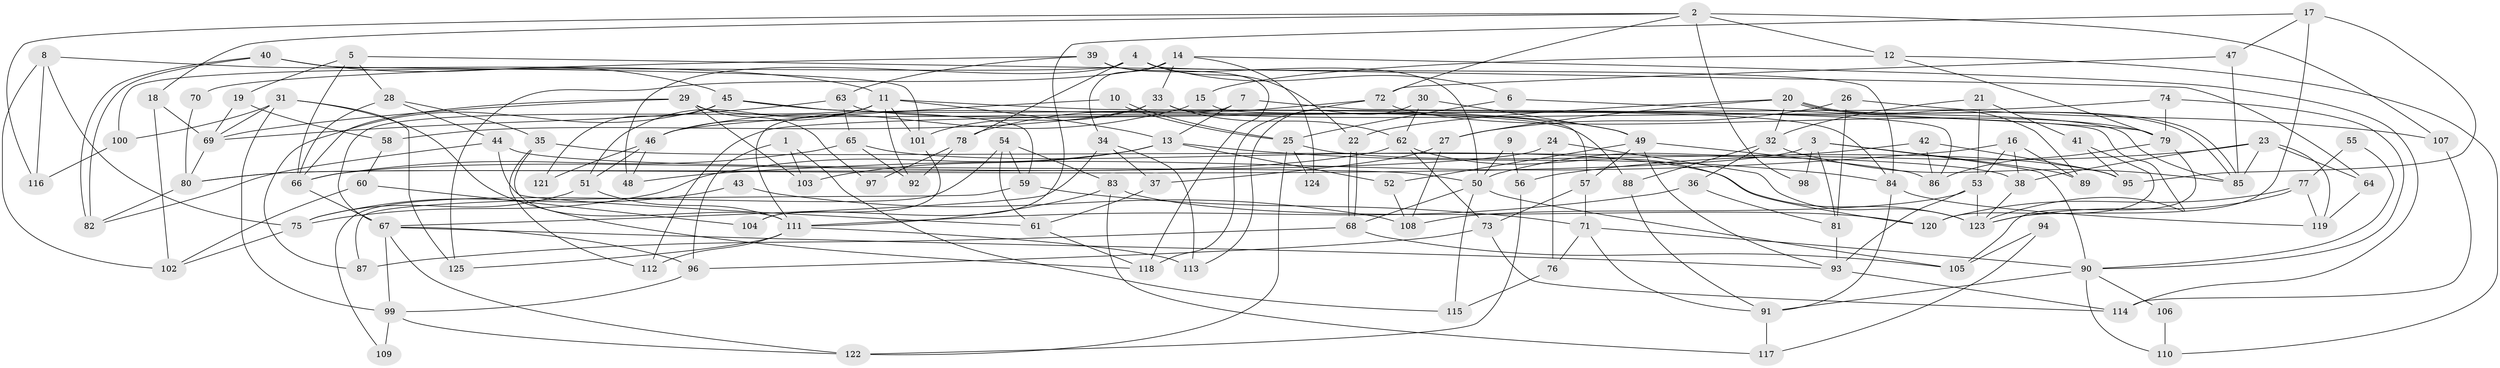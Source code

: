 // coarse degree distribution, {4: 0.08108108108108109, 13: 0.08108108108108109, 10: 0.08108108108108109, 11: 0.08108108108108109, 8: 0.05405405405405406, 12: 0.02702702702702703, 7: 0.05405405405405406, 6: 0.13513513513513514, 5: 0.1891891891891892, 14: 0.02702702702702703, 3: 0.08108108108108109, 2: 0.10810810810810811}
// Generated by graph-tools (version 1.1) at 2025/18/03/04/25 18:18:34]
// undirected, 125 vertices, 250 edges
graph export_dot {
graph [start="1"]
  node [color=gray90,style=filled];
  1;
  2;
  3;
  4;
  5;
  6;
  7;
  8;
  9;
  10;
  11;
  12;
  13;
  14;
  15;
  16;
  17;
  18;
  19;
  20;
  21;
  22;
  23;
  24;
  25;
  26;
  27;
  28;
  29;
  30;
  31;
  32;
  33;
  34;
  35;
  36;
  37;
  38;
  39;
  40;
  41;
  42;
  43;
  44;
  45;
  46;
  47;
  48;
  49;
  50;
  51;
  52;
  53;
  54;
  55;
  56;
  57;
  58;
  59;
  60;
  61;
  62;
  63;
  64;
  65;
  66;
  67;
  68;
  69;
  70;
  71;
  72;
  73;
  74;
  75;
  76;
  77;
  78;
  79;
  80;
  81;
  82;
  83;
  84;
  85;
  86;
  87;
  88;
  89;
  90;
  91;
  92;
  93;
  94;
  95;
  96;
  97;
  98;
  99;
  100;
  101;
  102;
  103;
  104;
  105;
  106;
  107;
  108;
  109;
  110;
  111;
  112;
  113;
  114;
  115;
  116;
  117;
  118;
  119;
  120;
  121;
  122;
  123;
  124;
  125;
  1 -- 103;
  1 -- 96;
  1 -- 115;
  2 -- 72;
  2 -- 107;
  2 -- 12;
  2 -- 18;
  2 -- 98;
  2 -- 116;
  3 -- 81;
  3 -- 90;
  3 -- 80;
  3 -- 89;
  3 -- 98;
  4 -- 6;
  4 -- 22;
  4 -- 48;
  4 -- 78;
  4 -- 84;
  4 -- 100;
  5 -- 64;
  5 -- 19;
  5 -- 28;
  5 -- 66;
  6 -- 25;
  6 -- 79;
  7 -- 86;
  7 -- 13;
  7 -- 111;
  8 -- 116;
  8 -- 11;
  8 -- 75;
  8 -- 102;
  9 -- 56;
  9 -- 50;
  10 -- 25;
  10 -- 25;
  10 -- 46;
  11 -- 46;
  11 -- 123;
  11 -- 13;
  11 -- 51;
  11 -- 67;
  11 -- 92;
  11 -- 101;
  12 -- 79;
  12 -- 15;
  12 -- 110;
  13 -- 75;
  13 -- 52;
  13 -- 84;
  13 -- 103;
  14 -- 33;
  14 -- 34;
  14 -- 114;
  14 -- 124;
  14 -- 125;
  15 -- 46;
  15 -- 57;
  16 -- 38;
  16 -- 53;
  16 -- 48;
  16 -- 89;
  17 -- 123;
  17 -- 47;
  17 -- 95;
  17 -- 104;
  18 -- 102;
  18 -- 69;
  19 -- 58;
  19 -- 69;
  20 -- 85;
  20 -- 85;
  20 -- 89;
  20 -- 22;
  20 -- 27;
  20 -- 32;
  21 -- 32;
  21 -- 41;
  21 -- 53;
  22 -- 68;
  22 -- 68;
  23 -- 85;
  23 -- 38;
  23 -- 56;
  23 -- 64;
  23 -- 119;
  24 -- 80;
  24 -- 123;
  24 -- 76;
  25 -- 122;
  25 -- 95;
  25 -- 124;
  26 -- 81;
  26 -- 27;
  26 -- 107;
  27 -- 37;
  27 -- 108;
  28 -- 66;
  28 -- 35;
  28 -- 44;
  29 -- 88;
  29 -- 66;
  29 -- 69;
  29 -- 97;
  29 -- 103;
  30 -- 49;
  30 -- 62;
  30 -- 113;
  31 -- 69;
  31 -- 118;
  31 -- 99;
  31 -- 100;
  31 -- 125;
  32 -- 85;
  32 -- 36;
  32 -- 88;
  33 -- 62;
  33 -- 101;
  33 -- 58;
  33 -- 85;
  34 -- 113;
  34 -- 67;
  34 -- 37;
  35 -- 111;
  35 -- 38;
  35 -- 112;
  36 -- 111;
  36 -- 81;
  37 -- 61;
  38 -- 123;
  39 -- 50;
  39 -- 63;
  39 -- 70;
  39 -- 118;
  40 -- 82;
  40 -- 82;
  40 -- 45;
  40 -- 101;
  41 -- 120;
  41 -- 95;
  42 -- 50;
  42 -- 95;
  42 -- 86;
  43 -- 75;
  43 -- 108;
  44 -- 82;
  44 -- 50;
  44 -- 61;
  45 -- 49;
  45 -- 59;
  45 -- 87;
  45 -- 121;
  46 -- 48;
  46 -- 51;
  46 -- 121;
  47 -- 85;
  47 -- 72;
  49 -- 86;
  49 -- 93;
  49 -- 52;
  49 -- 57;
  50 -- 105;
  50 -- 68;
  50 -- 115;
  51 -- 111;
  51 -- 75;
  52 -- 108;
  53 -- 108;
  53 -- 93;
  53 -- 123;
  54 -- 83;
  54 -- 59;
  54 -- 61;
  54 -- 109;
  55 -- 90;
  55 -- 77;
  56 -- 122;
  57 -- 71;
  57 -- 73;
  58 -- 60;
  59 -- 87;
  59 -- 71;
  60 -- 104;
  60 -- 102;
  61 -- 118;
  62 -- 66;
  62 -- 73;
  62 -- 120;
  63 -- 84;
  63 -- 69;
  63 -- 65;
  64 -- 119;
  65 -- 66;
  65 -- 92;
  65 -- 123;
  66 -- 67;
  67 -- 99;
  67 -- 93;
  67 -- 96;
  67 -- 122;
  68 -- 87;
  68 -- 105;
  69 -- 80;
  70 -- 80;
  71 -- 76;
  71 -- 90;
  71 -- 91;
  72 -- 118;
  72 -- 78;
  72 -- 79;
  73 -- 114;
  73 -- 96;
  74 -- 90;
  74 -- 112;
  74 -- 79;
  75 -- 102;
  76 -- 115;
  77 -- 119;
  77 -- 123;
  77 -- 120;
  78 -- 92;
  78 -- 97;
  79 -- 86;
  79 -- 105;
  80 -- 82;
  81 -- 93;
  83 -- 111;
  83 -- 120;
  83 -- 117;
  84 -- 91;
  84 -- 119;
  88 -- 91;
  90 -- 91;
  90 -- 106;
  90 -- 110;
  91 -- 117;
  93 -- 114;
  94 -- 105;
  94 -- 117;
  96 -- 99;
  99 -- 109;
  99 -- 122;
  100 -- 116;
  101 -- 104;
  106 -- 110;
  107 -- 114;
  111 -- 125;
  111 -- 112;
  111 -- 113;
}
